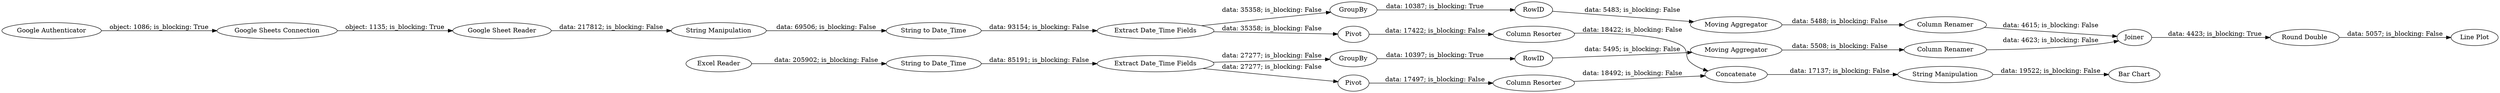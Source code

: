 digraph {
	"2937513213668298747_180" [label=RowID]
	"-6898578636758158179_188" [label="String Manipulation"]
	"7161124299625619099_180" [label=RowID]
	"-6898578636758158179_196" [label=Joiner]
	"-2673988682127733097_106" [label="String to Date_Time"]
	"-6898578636758158179_171" [label="String Manipulation"]
	"-6898578636758158179_164" [label="Excel Reader"]
	"2937513213668298747_89" [label=GroupBy]
	"2937513213668298747_158" [label="Moving Aggregator"]
	"3075699514010778252_185" [label="Extract Date_Time Fields"]
	"-6898578636758158179_201" [label="Round Double"]
	"-6898578636758158179_190" [label="Column Resorter"]
	"-6898578636758158179_195" [label="Line Plot"]
	"-6898578636758158179_165" [label="Google Authenticator"]
	"-6898578636758158179_156" [label="Google Sheet Reader"]
	"-6898578636758158179_200" [label="Column Renamer"]
	"-6898578636758158179_198" [label="Column Renamer"]
	"-6898578636758158179_189" [label=Pivot]
	"7161124299625619099_89" [label=GroupBy]
	"-2673988682127733097_185" [label="Extract Date_Time Fields"]
	"-6898578636758158179_105" [label=Concatenate]
	"-6898578636758158179_175" [label="Bar Chart"]
	"-6898578636758158179_167" [label=Pivot]
	"-6898578636758158179_161" [label="Google Sheets Connection"]
	"-6898578636758158179_94" [label="Column Resorter"]
	"3075699514010778252_106" [label="String to Date_Time"]
	"7161124299625619099_158" [label="Moving Aggregator"]
	"-6898578636758158179_156" -> "-6898578636758158179_171" [label="data: 217812; is_blocking: False"]
	"3075699514010778252_185" -> "7161124299625619099_89" [label="data: 27277; is_blocking: False"]
	"-6898578636758158179_161" -> "-6898578636758158179_156" [label="object: 1135; is_blocking: True"]
	"-6898578636758158179_94" -> "-6898578636758158179_105" [label="data: 18492; is_blocking: False"]
	"7161124299625619099_89" -> "7161124299625619099_180" [label="data: 10397; is_blocking: True"]
	"-6898578636758158179_171" -> "-2673988682127733097_106" [label="data: 69506; is_blocking: False"]
	"-6898578636758158179_201" -> "-6898578636758158179_195" [label="data: 5057; is_blocking: False"]
	"-6898578636758158179_190" -> "-6898578636758158179_105" [label="data: 18422; is_blocking: False"]
	"-2673988682127733097_185" -> "2937513213668298747_89" [label="data: 35358; is_blocking: False"]
	"-6898578636758158179_167" -> "-6898578636758158179_94" [label="data: 17497; is_blocking: False"]
	"2937513213668298747_180" -> "2937513213668298747_158" [label="data: 5483; is_blocking: False"]
	"7161124299625619099_180" -> "7161124299625619099_158" [label="data: 5495; is_blocking: False"]
	"-2673988682127733097_185" -> "-6898578636758158179_189" [label="data: 35358; is_blocking: False"]
	"2937513213668298747_158" -> "-6898578636758158179_198" [label="data: 5488; is_blocking: False"]
	"-6898578636758158179_198" -> "-6898578636758158179_196" [label="data: 4615; is_blocking: False"]
	"-6898578636758158179_189" -> "-6898578636758158179_190" [label="data: 17422; is_blocking: False"]
	"-6898578636758158179_196" -> "-6898578636758158179_201" [label="data: 4423; is_blocking: True"]
	"7161124299625619099_158" -> "-6898578636758158179_200" [label="data: 5508; is_blocking: False"]
	"-2673988682127733097_106" -> "-2673988682127733097_185" [label="data: 93154; is_blocking: False"]
	"-6898578636758158179_188" -> "-6898578636758158179_175" [label="data: 19522; is_blocking: False"]
	"-6898578636758158179_105" -> "-6898578636758158179_188" [label="data: 17137; is_blocking: False"]
	"-6898578636758158179_165" -> "-6898578636758158179_161" [label="object: 1086; is_blocking: True"]
	"2937513213668298747_89" -> "2937513213668298747_180" [label="data: 10387; is_blocking: True"]
	"-6898578636758158179_164" -> "3075699514010778252_106" [label="data: 205902; is_blocking: False"]
	"-6898578636758158179_200" -> "-6898578636758158179_196" [label="data: 4623; is_blocking: False"]
	"3075699514010778252_185" -> "-6898578636758158179_167" [label="data: 27277; is_blocking: False"]
	"3075699514010778252_106" -> "3075699514010778252_185" [label="data: 85191; is_blocking: False"]
	rankdir=LR
}
